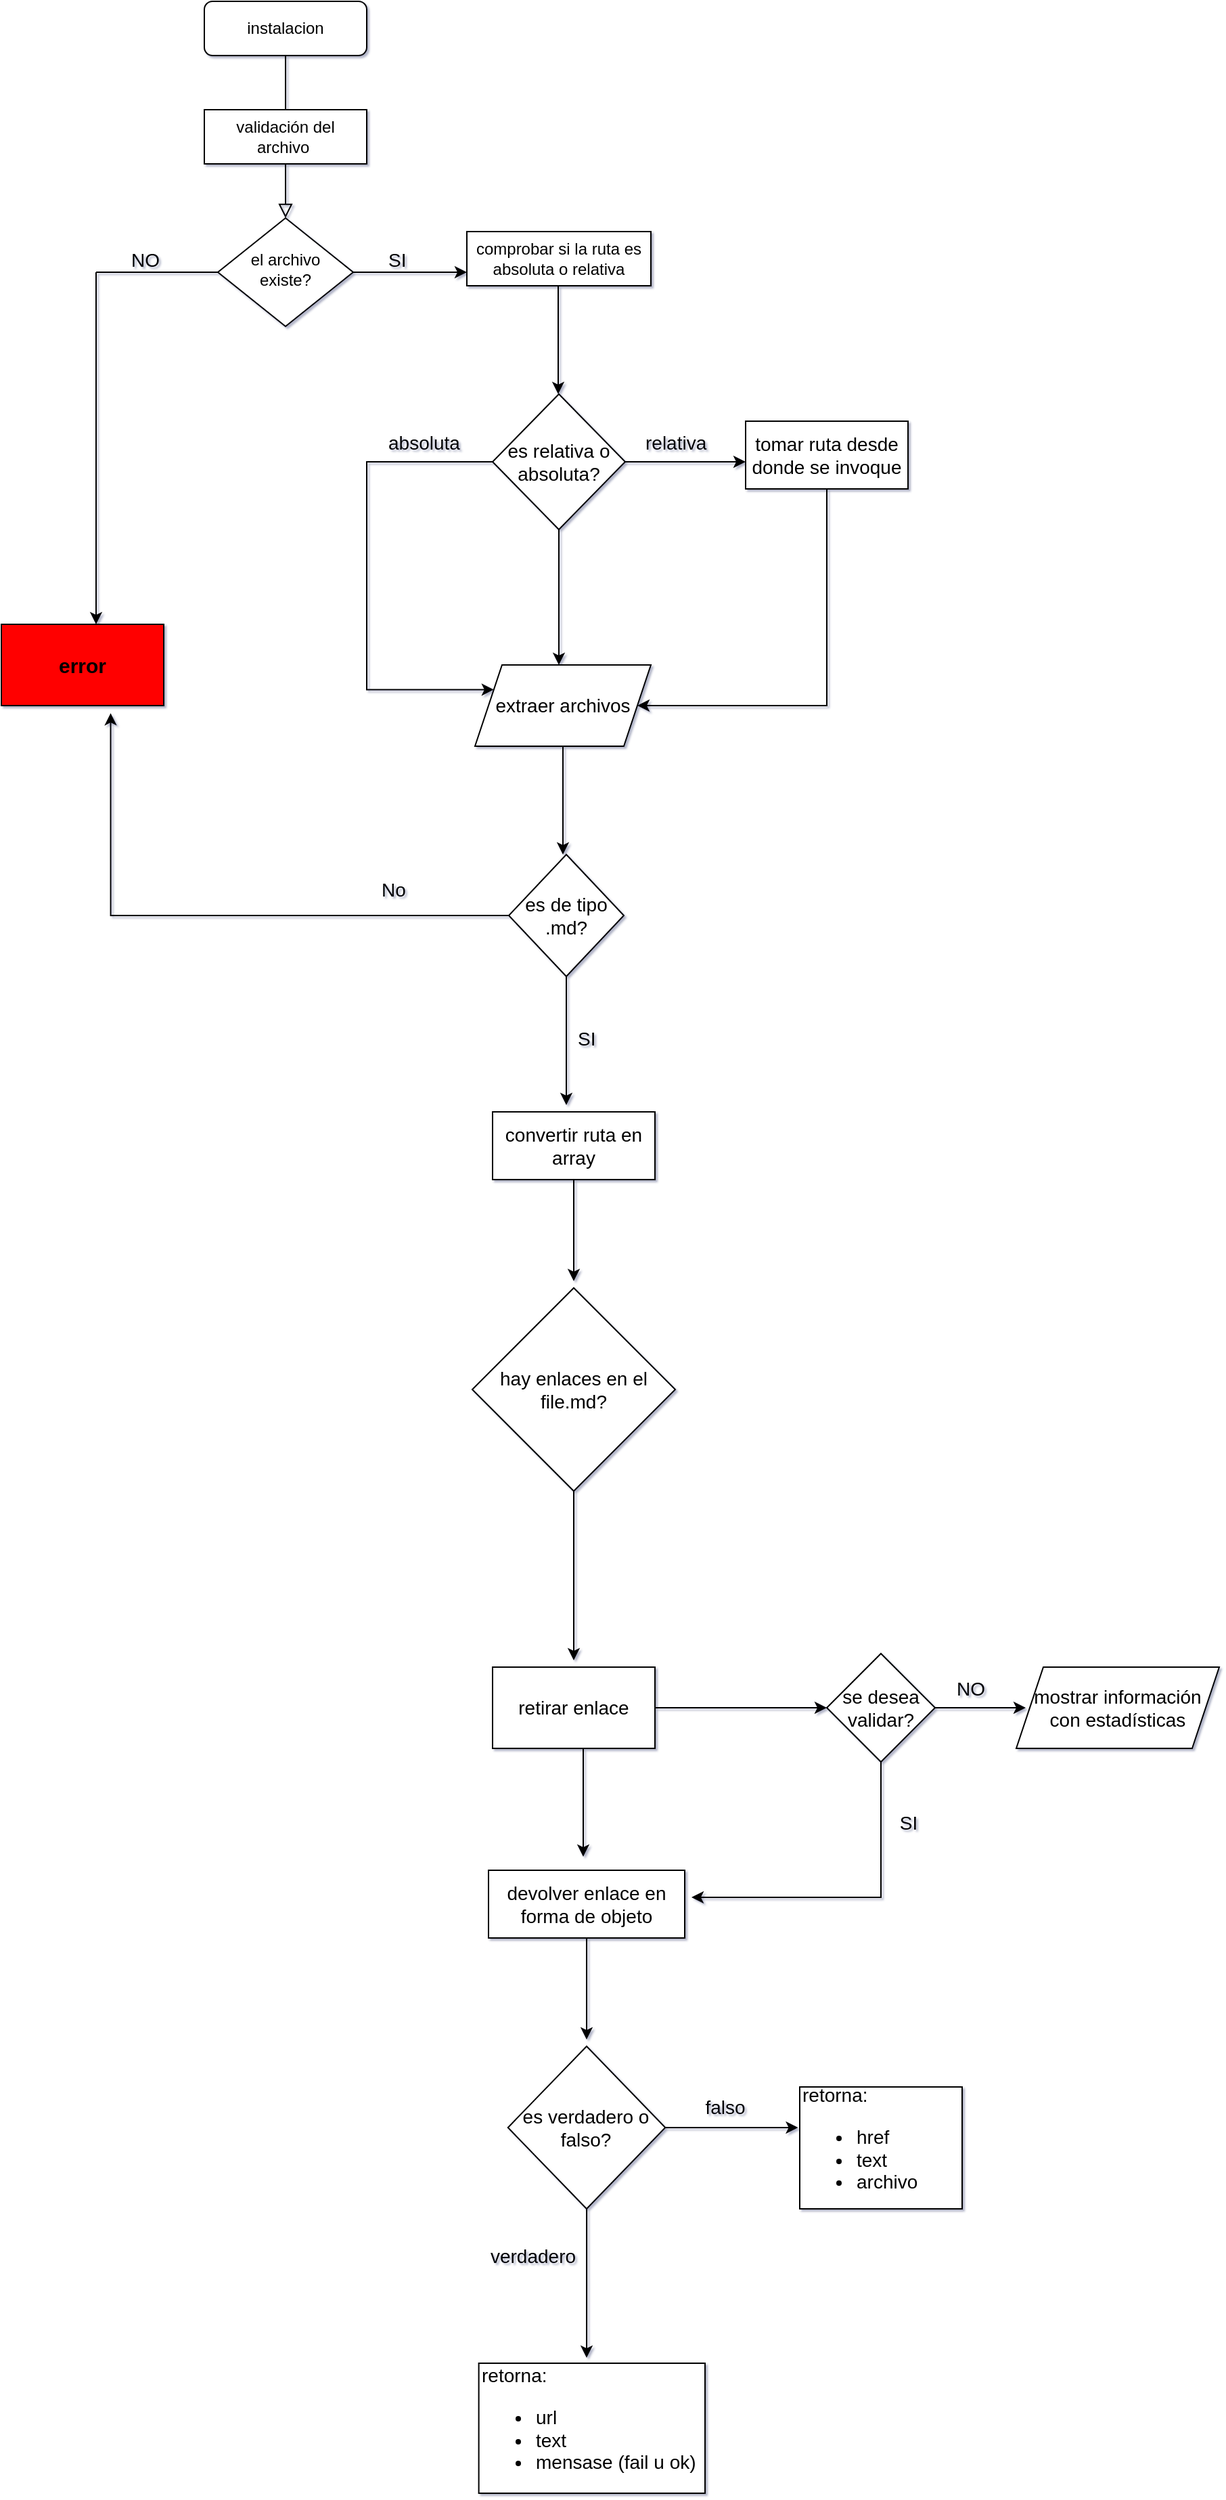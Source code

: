 <mxfile version="20.2.3" type="github">
  <diagram id="C5RBs43oDa-KdzZeNtuy" name="Page-1">
    <mxGraphModel dx="793" dy="506" grid="1" gridSize="10" guides="1" tooltips="1" connect="1" arrows="1" fold="1" page="1" pageScale="1" pageWidth="827" pageHeight="1169" math="0" shadow="1">
      <root>
        <mxCell id="WIyWlLk6GJQsqaUBKTNV-0" />
        <mxCell id="WIyWlLk6GJQsqaUBKTNV-1" parent="WIyWlLk6GJQsqaUBKTNV-0" />
        <mxCell id="WIyWlLk6GJQsqaUBKTNV-2" value="" style="rounded=0;html=1;jettySize=auto;orthogonalLoop=1;fontSize=11;endArrow=block;endFill=0;endSize=8;strokeWidth=1;shadow=0;labelBackgroundColor=none;edgeStyle=orthogonalEdgeStyle;startArrow=none;" parent="WIyWlLk6GJQsqaUBKTNV-1" source="E3TxaSYvaLSwamWDa7Aa-1" target="WIyWlLk6GJQsqaUBKTNV-6" edge="1">
          <mxGeometry relative="1" as="geometry" />
        </mxCell>
        <mxCell id="WIyWlLk6GJQsqaUBKTNV-3" value="instalacion" style="rounded=1;whiteSpace=wrap;html=1;fontSize=12;glass=0;strokeWidth=1;shadow=0;" parent="WIyWlLk6GJQsqaUBKTNV-1" vertex="1">
          <mxGeometry x="160" y="10" width="120" height="40" as="geometry" />
        </mxCell>
        <mxCell id="WIyWlLk6GJQsqaUBKTNV-6" value="el archivo existe?" style="rhombus;whiteSpace=wrap;html=1;shadow=0;fontFamily=Helvetica;fontSize=12;align=center;strokeWidth=1;spacing=6;spacingTop=-4;" parent="WIyWlLk6GJQsqaUBKTNV-1" vertex="1">
          <mxGeometry x="170" y="170" width="100" height="80" as="geometry" />
        </mxCell>
        <mxCell id="WIyWlLk6GJQsqaUBKTNV-7" value="comprobar si la ruta es absoluta o relativa" style="rounded=0;whiteSpace=wrap;html=1;fontSize=12;glass=0;strokeWidth=1;shadow=0;" parent="WIyWlLk6GJQsqaUBKTNV-1" vertex="1">
          <mxGeometry x="354" y="180" width="136" height="40" as="geometry" />
        </mxCell>
        <mxCell id="E3TxaSYvaLSwamWDa7Aa-0" value="&lt;b&gt;&lt;font style=&quot;font-size: 15px;&quot;&gt;error&lt;/font&gt;&lt;/b&gt;" style="rounded=0;whiteSpace=wrap;html=1;fillColor=#FF0000;" vertex="1" parent="WIyWlLk6GJQsqaUBKTNV-1">
          <mxGeometry x="10" y="470" width="120" height="60" as="geometry" />
        </mxCell>
        <mxCell id="E3TxaSYvaLSwamWDa7Aa-1" value="validación del archivo&amp;nbsp;" style="rounded=0;whiteSpace=wrap;html=1;" vertex="1" parent="WIyWlLk6GJQsqaUBKTNV-1">
          <mxGeometry x="160" y="90" width="120" height="40" as="geometry" />
        </mxCell>
        <mxCell id="E3TxaSYvaLSwamWDa7Aa-2" value="" style="rounded=0;html=1;jettySize=auto;orthogonalLoop=1;fontSize=11;endArrow=none;endFill=0;endSize=8;strokeWidth=1;shadow=0;labelBackgroundColor=none;edgeStyle=orthogonalEdgeStyle;" edge="1" parent="WIyWlLk6GJQsqaUBKTNV-1" source="WIyWlLk6GJQsqaUBKTNV-3" target="E3TxaSYvaLSwamWDa7Aa-1">
          <mxGeometry relative="1" as="geometry">
            <mxPoint x="220" y="120" as="sourcePoint" />
            <mxPoint x="220" y="170" as="targetPoint" />
          </mxGeometry>
        </mxCell>
        <mxCell id="E3TxaSYvaLSwamWDa7Aa-8" value="" style="endArrow=none;html=1;rounded=0;fontSize=15;entryX=0;entryY=0.5;entryDx=0;entryDy=0;" edge="1" parent="WIyWlLk6GJQsqaUBKTNV-1" target="WIyWlLk6GJQsqaUBKTNV-6">
          <mxGeometry width="50" height="50" relative="1" as="geometry">
            <mxPoint x="80" y="210" as="sourcePoint" />
            <mxPoint x="130" y="160" as="targetPoint" />
          </mxGeometry>
        </mxCell>
        <mxCell id="E3TxaSYvaLSwamWDa7Aa-9" value="" style="endArrow=classic;html=1;rounded=0;fontSize=15;" edge="1" parent="WIyWlLk6GJQsqaUBKTNV-1">
          <mxGeometry width="50" height="50" relative="1" as="geometry">
            <mxPoint x="80" y="210" as="sourcePoint" />
            <mxPoint x="80" y="470" as="targetPoint" />
          </mxGeometry>
        </mxCell>
        <mxCell id="E3TxaSYvaLSwamWDa7Aa-15" value="" style="endArrow=classic;html=1;rounded=0;fontSize=13;entryX=0;entryY=0.75;entryDx=0;entryDy=0;" edge="1" parent="WIyWlLk6GJQsqaUBKTNV-1" source="WIyWlLk6GJQsqaUBKTNV-6" target="WIyWlLk6GJQsqaUBKTNV-7">
          <mxGeometry width="50" height="50" relative="1" as="geometry">
            <mxPoint x="240" y="260" as="sourcePoint" />
            <mxPoint x="340" y="210" as="targetPoint" />
          </mxGeometry>
        </mxCell>
        <mxCell id="E3TxaSYvaLSwamWDa7Aa-16" value="SI" style="text;strokeColor=none;fillColor=none;align=left;verticalAlign=middle;spacingLeft=4;spacingRight=4;overflow=hidden;points=[[0,0.5],[1,0.5]];portConstraint=eastwest;rotatable=0;labelBackgroundColor=none;fontSize=14;" vertex="1" parent="WIyWlLk6GJQsqaUBKTNV-1">
          <mxGeometry x="290" y="185" width="80" height="30" as="geometry" />
        </mxCell>
        <mxCell id="E3TxaSYvaLSwamWDa7Aa-17" value="NO" style="text;strokeColor=none;fillColor=none;align=left;verticalAlign=middle;spacingLeft=4;spacingRight=4;overflow=hidden;points=[[0,0.5],[1,0.5]];portConstraint=eastwest;rotatable=0;labelBackgroundColor=none;fontSize=14;" vertex="1" parent="WIyWlLk6GJQsqaUBKTNV-1">
          <mxGeometry x="100" y="185" width="80" height="30" as="geometry" />
        </mxCell>
        <mxCell id="E3TxaSYvaLSwamWDa7Aa-18" value="" style="endArrow=classic;html=1;rounded=0;fontSize=14;" edge="1" parent="WIyWlLk6GJQsqaUBKTNV-1">
          <mxGeometry width="50" height="50" relative="1" as="geometry">
            <mxPoint x="421.5" y="220" as="sourcePoint" />
            <mxPoint x="421.5" y="300" as="targetPoint" />
          </mxGeometry>
        </mxCell>
        <mxCell id="E3TxaSYvaLSwamWDa7Aa-21" value="" style="edgeStyle=orthogonalEdgeStyle;rounded=0;orthogonalLoop=1;jettySize=auto;html=1;fontSize=14;" edge="1" parent="WIyWlLk6GJQsqaUBKTNV-1" source="E3TxaSYvaLSwamWDa7Aa-19">
          <mxGeometry relative="1" as="geometry">
            <mxPoint x="560" y="350" as="targetPoint" />
          </mxGeometry>
        </mxCell>
        <mxCell id="E3TxaSYvaLSwamWDa7Aa-23" value="" style="edgeStyle=orthogonalEdgeStyle;rounded=0;orthogonalLoop=1;jettySize=auto;html=1;fontSize=14;entryX=0;entryY=0.25;entryDx=0;entryDy=0;" edge="1" parent="WIyWlLk6GJQsqaUBKTNV-1" source="E3TxaSYvaLSwamWDa7Aa-19" target="E3TxaSYvaLSwamWDa7Aa-31">
          <mxGeometry relative="1" as="geometry">
            <mxPoint x="280" y="530" as="targetPoint" />
            <Array as="points">
              <mxPoint x="280" y="350" />
              <mxPoint x="280" y="518" />
            </Array>
          </mxGeometry>
        </mxCell>
        <mxCell id="E3TxaSYvaLSwamWDa7Aa-30" value="" style="edgeStyle=orthogonalEdgeStyle;rounded=0;orthogonalLoop=1;jettySize=auto;html=1;fontSize=14;" edge="1" parent="WIyWlLk6GJQsqaUBKTNV-1" source="E3TxaSYvaLSwamWDa7Aa-19">
          <mxGeometry relative="1" as="geometry">
            <mxPoint x="422" y="500" as="targetPoint" />
          </mxGeometry>
        </mxCell>
        <mxCell id="E3TxaSYvaLSwamWDa7Aa-19" value="es relativa o absoluta?" style="rhombus;whiteSpace=wrap;html=1;rounded=0;labelBackgroundColor=none;fontSize=14;fillColor=#FFFFFF;" vertex="1" parent="WIyWlLk6GJQsqaUBKTNV-1">
          <mxGeometry x="373" y="300" width="98" height="100" as="geometry" />
        </mxCell>
        <mxCell id="E3TxaSYvaLSwamWDa7Aa-25" value="absoluta" style="text;strokeColor=none;fillColor=none;align=left;verticalAlign=middle;spacingLeft=4;spacingRight=4;overflow=hidden;points=[[0,0.5],[1,0.5]];portConstraint=eastwest;rotatable=0;rounded=0;labelBackgroundColor=none;fontSize=14;" vertex="1" parent="WIyWlLk6GJQsqaUBKTNV-1">
          <mxGeometry x="290" y="320" width="70" height="30" as="geometry" />
        </mxCell>
        <mxCell id="E3TxaSYvaLSwamWDa7Aa-26" value="relativa" style="text;strokeColor=none;fillColor=none;align=left;verticalAlign=middle;spacingLeft=4;spacingRight=4;overflow=hidden;points=[[0,0.5],[1,0.5]];portConstraint=eastwest;rotatable=0;rounded=0;labelBackgroundColor=none;fontSize=14;" vertex="1" parent="WIyWlLk6GJQsqaUBKTNV-1">
          <mxGeometry x="480" y="320" width="59" height="30" as="geometry" />
        </mxCell>
        <mxCell id="E3TxaSYvaLSwamWDa7Aa-28" value="tomar ruta desde donde se invoque" style="rounded=0;whiteSpace=wrap;html=1;labelBackgroundColor=none;fontSize=14;fillColor=#FFFFFF;" vertex="1" parent="WIyWlLk6GJQsqaUBKTNV-1">
          <mxGeometry x="560" y="320" width="120" height="50" as="geometry" />
        </mxCell>
        <mxCell id="E3TxaSYvaLSwamWDa7Aa-36" value="" style="edgeStyle=orthogonalEdgeStyle;rounded=0;orthogonalLoop=1;jettySize=auto;html=1;fontSize=14;" edge="1" parent="WIyWlLk6GJQsqaUBKTNV-1" source="E3TxaSYvaLSwamWDa7Aa-31">
          <mxGeometry relative="1" as="geometry">
            <mxPoint x="425" y="640" as="targetPoint" />
          </mxGeometry>
        </mxCell>
        <mxCell id="E3TxaSYvaLSwamWDa7Aa-31" value="extraer archivos" style="shape=parallelogram;perimeter=parallelogramPerimeter;whiteSpace=wrap;html=1;fixedSize=1;rounded=0;labelBackgroundColor=none;fontSize=14;fillColor=#FFFFFF;" vertex="1" parent="WIyWlLk6GJQsqaUBKTNV-1">
          <mxGeometry x="360" y="500" width="130" height="60" as="geometry" />
        </mxCell>
        <mxCell id="E3TxaSYvaLSwamWDa7Aa-34" value="" style="endArrow=classic;html=1;rounded=0;fontSize=14;exitX=0.5;exitY=1;exitDx=0;exitDy=0;" edge="1" parent="WIyWlLk6GJQsqaUBKTNV-1" source="E3TxaSYvaLSwamWDa7Aa-28" target="E3TxaSYvaLSwamWDa7Aa-31">
          <mxGeometry width="50" height="50" relative="1" as="geometry">
            <mxPoint x="620" y="380" as="sourcePoint" />
            <mxPoint x="500" y="530" as="targetPoint" />
            <Array as="points">
              <mxPoint x="620" y="530" />
            </Array>
          </mxGeometry>
        </mxCell>
        <mxCell id="E3TxaSYvaLSwamWDa7Aa-39" value="" style="edgeStyle=orthogonalEdgeStyle;rounded=0;orthogonalLoop=1;jettySize=auto;html=1;fontSize=14;entryX=0.673;entryY=1.093;entryDx=0;entryDy=0;entryPerimeter=0;" edge="1" parent="WIyWlLk6GJQsqaUBKTNV-1" source="E3TxaSYvaLSwamWDa7Aa-37" target="E3TxaSYvaLSwamWDa7Aa-0">
          <mxGeometry relative="1" as="geometry">
            <mxPoint x="90" y="680" as="targetPoint" />
            <Array as="points">
              <mxPoint x="91" y="685" />
            </Array>
          </mxGeometry>
        </mxCell>
        <mxCell id="E3TxaSYvaLSwamWDa7Aa-42" value="" style="edgeStyle=orthogonalEdgeStyle;rounded=0;orthogonalLoop=1;jettySize=auto;html=1;fontSize=14;" edge="1" parent="WIyWlLk6GJQsqaUBKTNV-1" source="E3TxaSYvaLSwamWDa7Aa-37">
          <mxGeometry relative="1" as="geometry">
            <mxPoint x="427.5" y="825" as="targetPoint" />
          </mxGeometry>
        </mxCell>
        <mxCell id="E3TxaSYvaLSwamWDa7Aa-37" value="es de tipo .md?" style="rhombus;whiteSpace=wrap;html=1;rounded=0;labelBackgroundColor=none;fontSize=14;fillColor=#FFFFFF;" vertex="1" parent="WIyWlLk6GJQsqaUBKTNV-1">
          <mxGeometry x="385" y="640" width="85" height="90" as="geometry" />
        </mxCell>
        <mxCell id="E3TxaSYvaLSwamWDa7Aa-40" value="No" style="text;strokeColor=none;fillColor=none;align=left;verticalAlign=middle;spacingLeft=4;spacingRight=4;overflow=hidden;points=[[0,0.5],[1,0.5]];portConstraint=eastwest;rotatable=0;rounded=0;labelBackgroundColor=none;fontSize=14;" vertex="1" parent="WIyWlLk6GJQsqaUBKTNV-1">
          <mxGeometry x="285" y="650" width="35" height="30" as="geometry" />
        </mxCell>
        <mxCell id="E3TxaSYvaLSwamWDa7Aa-43" value="SI" style="text;strokeColor=none;fillColor=none;align=left;verticalAlign=middle;spacingLeft=4;spacingRight=4;overflow=hidden;points=[[0,0.5],[1,0.5]];portConstraint=eastwest;rotatable=0;rounded=0;labelBackgroundColor=none;fontSize=14;" vertex="1" parent="WIyWlLk6GJQsqaUBKTNV-1">
          <mxGeometry x="430" y="760" width="80" height="30" as="geometry" />
        </mxCell>
        <mxCell id="E3TxaSYvaLSwamWDa7Aa-46" value="" style="edgeStyle=orthogonalEdgeStyle;rounded=0;orthogonalLoop=1;jettySize=auto;html=1;fontSize=14;" edge="1" parent="WIyWlLk6GJQsqaUBKTNV-1" source="E3TxaSYvaLSwamWDa7Aa-44">
          <mxGeometry relative="1" as="geometry">
            <mxPoint x="433" y="955" as="targetPoint" />
          </mxGeometry>
        </mxCell>
        <mxCell id="E3TxaSYvaLSwamWDa7Aa-44" value="convertir ruta en array" style="rounded=0;whiteSpace=wrap;html=1;labelBackgroundColor=none;fontSize=14;fillColor=#FFFFFF;" vertex="1" parent="WIyWlLk6GJQsqaUBKTNV-1">
          <mxGeometry x="373" y="830" width="120" height="50" as="geometry" />
        </mxCell>
        <mxCell id="E3TxaSYvaLSwamWDa7Aa-49" value="" style="edgeStyle=orthogonalEdgeStyle;rounded=0;orthogonalLoop=1;jettySize=auto;html=1;fontSize=14;" edge="1" parent="WIyWlLk6GJQsqaUBKTNV-1" source="E3TxaSYvaLSwamWDa7Aa-47">
          <mxGeometry relative="1" as="geometry">
            <mxPoint x="433" y="1235" as="targetPoint" />
          </mxGeometry>
        </mxCell>
        <mxCell id="E3TxaSYvaLSwamWDa7Aa-47" value="&lt;div style=&quot;&quot;&gt;&lt;span style=&quot;background-color: initial;&quot;&gt;hay enlaces en el file.md?&lt;/span&gt;&lt;/div&gt;" style="rhombus;whiteSpace=wrap;html=1;rounded=0;labelBackgroundColor=none;fontSize=14;fillColor=#FFFFFF;align=center;" vertex="1" parent="WIyWlLk6GJQsqaUBKTNV-1">
          <mxGeometry x="358" y="960" width="150" height="150" as="geometry" />
        </mxCell>
        <mxCell id="E3TxaSYvaLSwamWDa7Aa-52" value="" style="edgeStyle=orthogonalEdgeStyle;rounded=0;orthogonalLoop=1;jettySize=auto;html=1;fontSize=14;entryX=0;entryY=0.5;entryDx=0;entryDy=0;" edge="1" parent="WIyWlLk6GJQsqaUBKTNV-1" source="E3TxaSYvaLSwamWDa7Aa-50" target="E3TxaSYvaLSwamWDa7Aa-53">
          <mxGeometry relative="1" as="geometry">
            <mxPoint x="610" y="1270" as="targetPoint" />
          </mxGeometry>
        </mxCell>
        <mxCell id="E3TxaSYvaLSwamWDa7Aa-50" value="retirar enlace" style="rounded=0;whiteSpace=wrap;html=1;labelBackgroundColor=none;fontSize=14;fillColor=#FFFFFF;" vertex="1" parent="WIyWlLk6GJQsqaUBKTNV-1">
          <mxGeometry x="373" y="1240" width="120" height="60" as="geometry" />
        </mxCell>
        <mxCell id="E3TxaSYvaLSwamWDa7Aa-57" value="" style="edgeStyle=orthogonalEdgeStyle;rounded=0;orthogonalLoop=1;jettySize=auto;html=1;fontSize=14;" edge="1" parent="WIyWlLk6GJQsqaUBKTNV-1" source="E3TxaSYvaLSwamWDa7Aa-53">
          <mxGeometry relative="1" as="geometry">
            <mxPoint x="520" y="1410" as="targetPoint" />
            <Array as="points">
              <mxPoint x="660" y="1410" />
            </Array>
          </mxGeometry>
        </mxCell>
        <mxCell id="E3TxaSYvaLSwamWDa7Aa-60" value="" style="edgeStyle=orthogonalEdgeStyle;rounded=0;orthogonalLoop=1;jettySize=auto;html=1;fontSize=14;" edge="1" parent="WIyWlLk6GJQsqaUBKTNV-1" source="E3TxaSYvaLSwamWDa7Aa-53">
          <mxGeometry relative="1" as="geometry">
            <mxPoint x="767" y="1270" as="targetPoint" />
          </mxGeometry>
        </mxCell>
        <mxCell id="E3TxaSYvaLSwamWDa7Aa-53" value="se desea validar?" style="rhombus;whiteSpace=wrap;html=1;rounded=0;labelBackgroundColor=none;fontSize=14;fillColor=#FFFFFF;" vertex="1" parent="WIyWlLk6GJQsqaUBKTNV-1">
          <mxGeometry x="620" y="1230" width="80" height="80" as="geometry" />
        </mxCell>
        <mxCell id="E3TxaSYvaLSwamWDa7Aa-54" value="" style="endArrow=classic;html=1;rounded=0;fontSize=14;" edge="1" parent="WIyWlLk6GJQsqaUBKTNV-1">
          <mxGeometry width="50" height="50" relative="1" as="geometry">
            <mxPoint x="440" y="1300" as="sourcePoint" />
            <mxPoint x="440" y="1380" as="targetPoint" />
          </mxGeometry>
        </mxCell>
        <mxCell id="E3TxaSYvaLSwamWDa7Aa-65" value="" style="edgeStyle=orthogonalEdgeStyle;rounded=0;orthogonalLoop=1;jettySize=auto;html=1;fontSize=14;" edge="1" parent="WIyWlLk6GJQsqaUBKTNV-1" source="E3TxaSYvaLSwamWDa7Aa-55">
          <mxGeometry relative="1" as="geometry">
            <mxPoint x="442.5" y="1515" as="targetPoint" />
          </mxGeometry>
        </mxCell>
        <mxCell id="E3TxaSYvaLSwamWDa7Aa-55" value="devolver enlace en forma de objeto" style="rounded=0;whiteSpace=wrap;html=1;labelBackgroundColor=none;fontSize=14;fillColor=#FFFFFF;" vertex="1" parent="WIyWlLk6GJQsqaUBKTNV-1">
          <mxGeometry x="370" y="1390" width="145" height="50" as="geometry" />
        </mxCell>
        <mxCell id="E3TxaSYvaLSwamWDa7Aa-58" value="SI" style="text;html=1;align=center;verticalAlign=middle;resizable=0;points=[];autosize=1;strokeColor=none;fillColor=none;fontSize=14;" vertex="1" parent="WIyWlLk6GJQsqaUBKTNV-1">
          <mxGeometry x="660" y="1340" width="40" height="30" as="geometry" />
        </mxCell>
        <mxCell id="E3TxaSYvaLSwamWDa7Aa-62" value="NO" style="text;strokeColor=none;fillColor=none;align=left;verticalAlign=middle;spacingLeft=4;spacingRight=4;overflow=hidden;points=[[0,0.5],[1,0.5]];portConstraint=eastwest;rotatable=0;rounded=0;labelBackgroundColor=none;fontSize=14;" vertex="1" parent="WIyWlLk6GJQsqaUBKTNV-1">
          <mxGeometry x="710" y="1240" width="80" height="30" as="geometry" />
        </mxCell>
        <mxCell id="E3TxaSYvaLSwamWDa7Aa-63" value="mostrar información con estadísticas" style="shape=parallelogram;perimeter=parallelogramPerimeter;whiteSpace=wrap;html=1;fixedSize=1;rounded=0;labelBackgroundColor=none;fontSize=14;fillColor=#FFFFFF;" vertex="1" parent="WIyWlLk6GJQsqaUBKTNV-1">
          <mxGeometry x="760" y="1240" width="150" height="60" as="geometry" />
        </mxCell>
        <mxCell id="E3TxaSYvaLSwamWDa7Aa-68" value="" style="edgeStyle=orthogonalEdgeStyle;rounded=0;orthogonalLoop=1;jettySize=auto;html=1;fontSize=14;" edge="1" parent="WIyWlLk6GJQsqaUBKTNV-1" source="E3TxaSYvaLSwamWDa7Aa-66">
          <mxGeometry relative="1" as="geometry">
            <mxPoint x="442.5" y="1750" as="targetPoint" />
          </mxGeometry>
        </mxCell>
        <mxCell id="E3TxaSYvaLSwamWDa7Aa-70" value="" style="edgeStyle=orthogonalEdgeStyle;rounded=0;orthogonalLoop=1;jettySize=auto;html=1;fontSize=14;" edge="1" parent="WIyWlLk6GJQsqaUBKTNV-1" source="E3TxaSYvaLSwamWDa7Aa-66">
          <mxGeometry relative="1" as="geometry">
            <mxPoint x="598.755" y="1580" as="targetPoint" />
          </mxGeometry>
        </mxCell>
        <mxCell id="E3TxaSYvaLSwamWDa7Aa-66" value="es verdadero o falso?" style="rhombus;whiteSpace=wrap;html=1;rounded=0;labelBackgroundColor=none;fontSize=14;fillColor=#FFFFFF;" vertex="1" parent="WIyWlLk6GJQsqaUBKTNV-1">
          <mxGeometry x="384.38" y="1520" width="116.25" height="120" as="geometry" />
        </mxCell>
        <mxCell id="E3TxaSYvaLSwamWDa7Aa-71" value="verdadero" style="text;html=1;strokeColor=none;fillColor=none;align=center;verticalAlign=middle;whiteSpace=wrap;rounded=0;labelBackgroundColor=none;fontSize=14;" vertex="1" parent="WIyWlLk6GJQsqaUBKTNV-1">
          <mxGeometry x="373" y="1660" width="60" height="30" as="geometry" />
        </mxCell>
        <mxCell id="E3TxaSYvaLSwamWDa7Aa-72" value="falso" style="text;html=1;strokeColor=none;fillColor=none;align=center;verticalAlign=middle;whiteSpace=wrap;rounded=0;labelBackgroundColor=none;fontSize=14;" vertex="1" parent="WIyWlLk6GJQsqaUBKTNV-1">
          <mxGeometry x="515" y="1550" width="60" height="30" as="geometry" />
        </mxCell>
        <mxCell id="E3TxaSYvaLSwamWDa7Aa-73" value="&lt;div style=&quot;&quot;&gt;&lt;span style=&quot;background-color: initial;&quot;&gt;retorna:&lt;/span&gt;&lt;/div&gt;&lt;div style=&quot;&quot;&gt;&lt;ul&gt;&lt;li style=&quot;&quot;&gt;url&lt;/li&gt;&lt;li style=&quot;&quot;&gt;text&lt;/li&gt;&lt;li&gt;mensase (fail u ok)&lt;/li&gt;&lt;/ul&gt;&lt;/div&gt;" style="rounded=0;whiteSpace=wrap;html=1;labelBackgroundColor=none;fontSize=14;fillColor=#FFFFFF;align=left;" vertex="1" parent="WIyWlLk6GJQsqaUBKTNV-1">
          <mxGeometry x="362.82" y="1754" width="167.18" height="96" as="geometry" />
        </mxCell>
        <mxCell id="E3TxaSYvaLSwamWDa7Aa-74" value="retorna:&lt;br&gt;&lt;ul&gt;&lt;li style=&quot;&quot;&gt;href&lt;/li&gt;&lt;li style=&quot;&quot;&gt;text&lt;/li&gt;&lt;li&gt;archivo&lt;/li&gt;&lt;/ul&gt;" style="rounded=0;whiteSpace=wrap;html=1;labelBackgroundColor=none;fontSize=14;fillColor=#FFFFFF;align=left;" vertex="1" parent="WIyWlLk6GJQsqaUBKTNV-1">
          <mxGeometry x="600" y="1550" width="120" height="90" as="geometry" />
        </mxCell>
      </root>
    </mxGraphModel>
  </diagram>
</mxfile>
